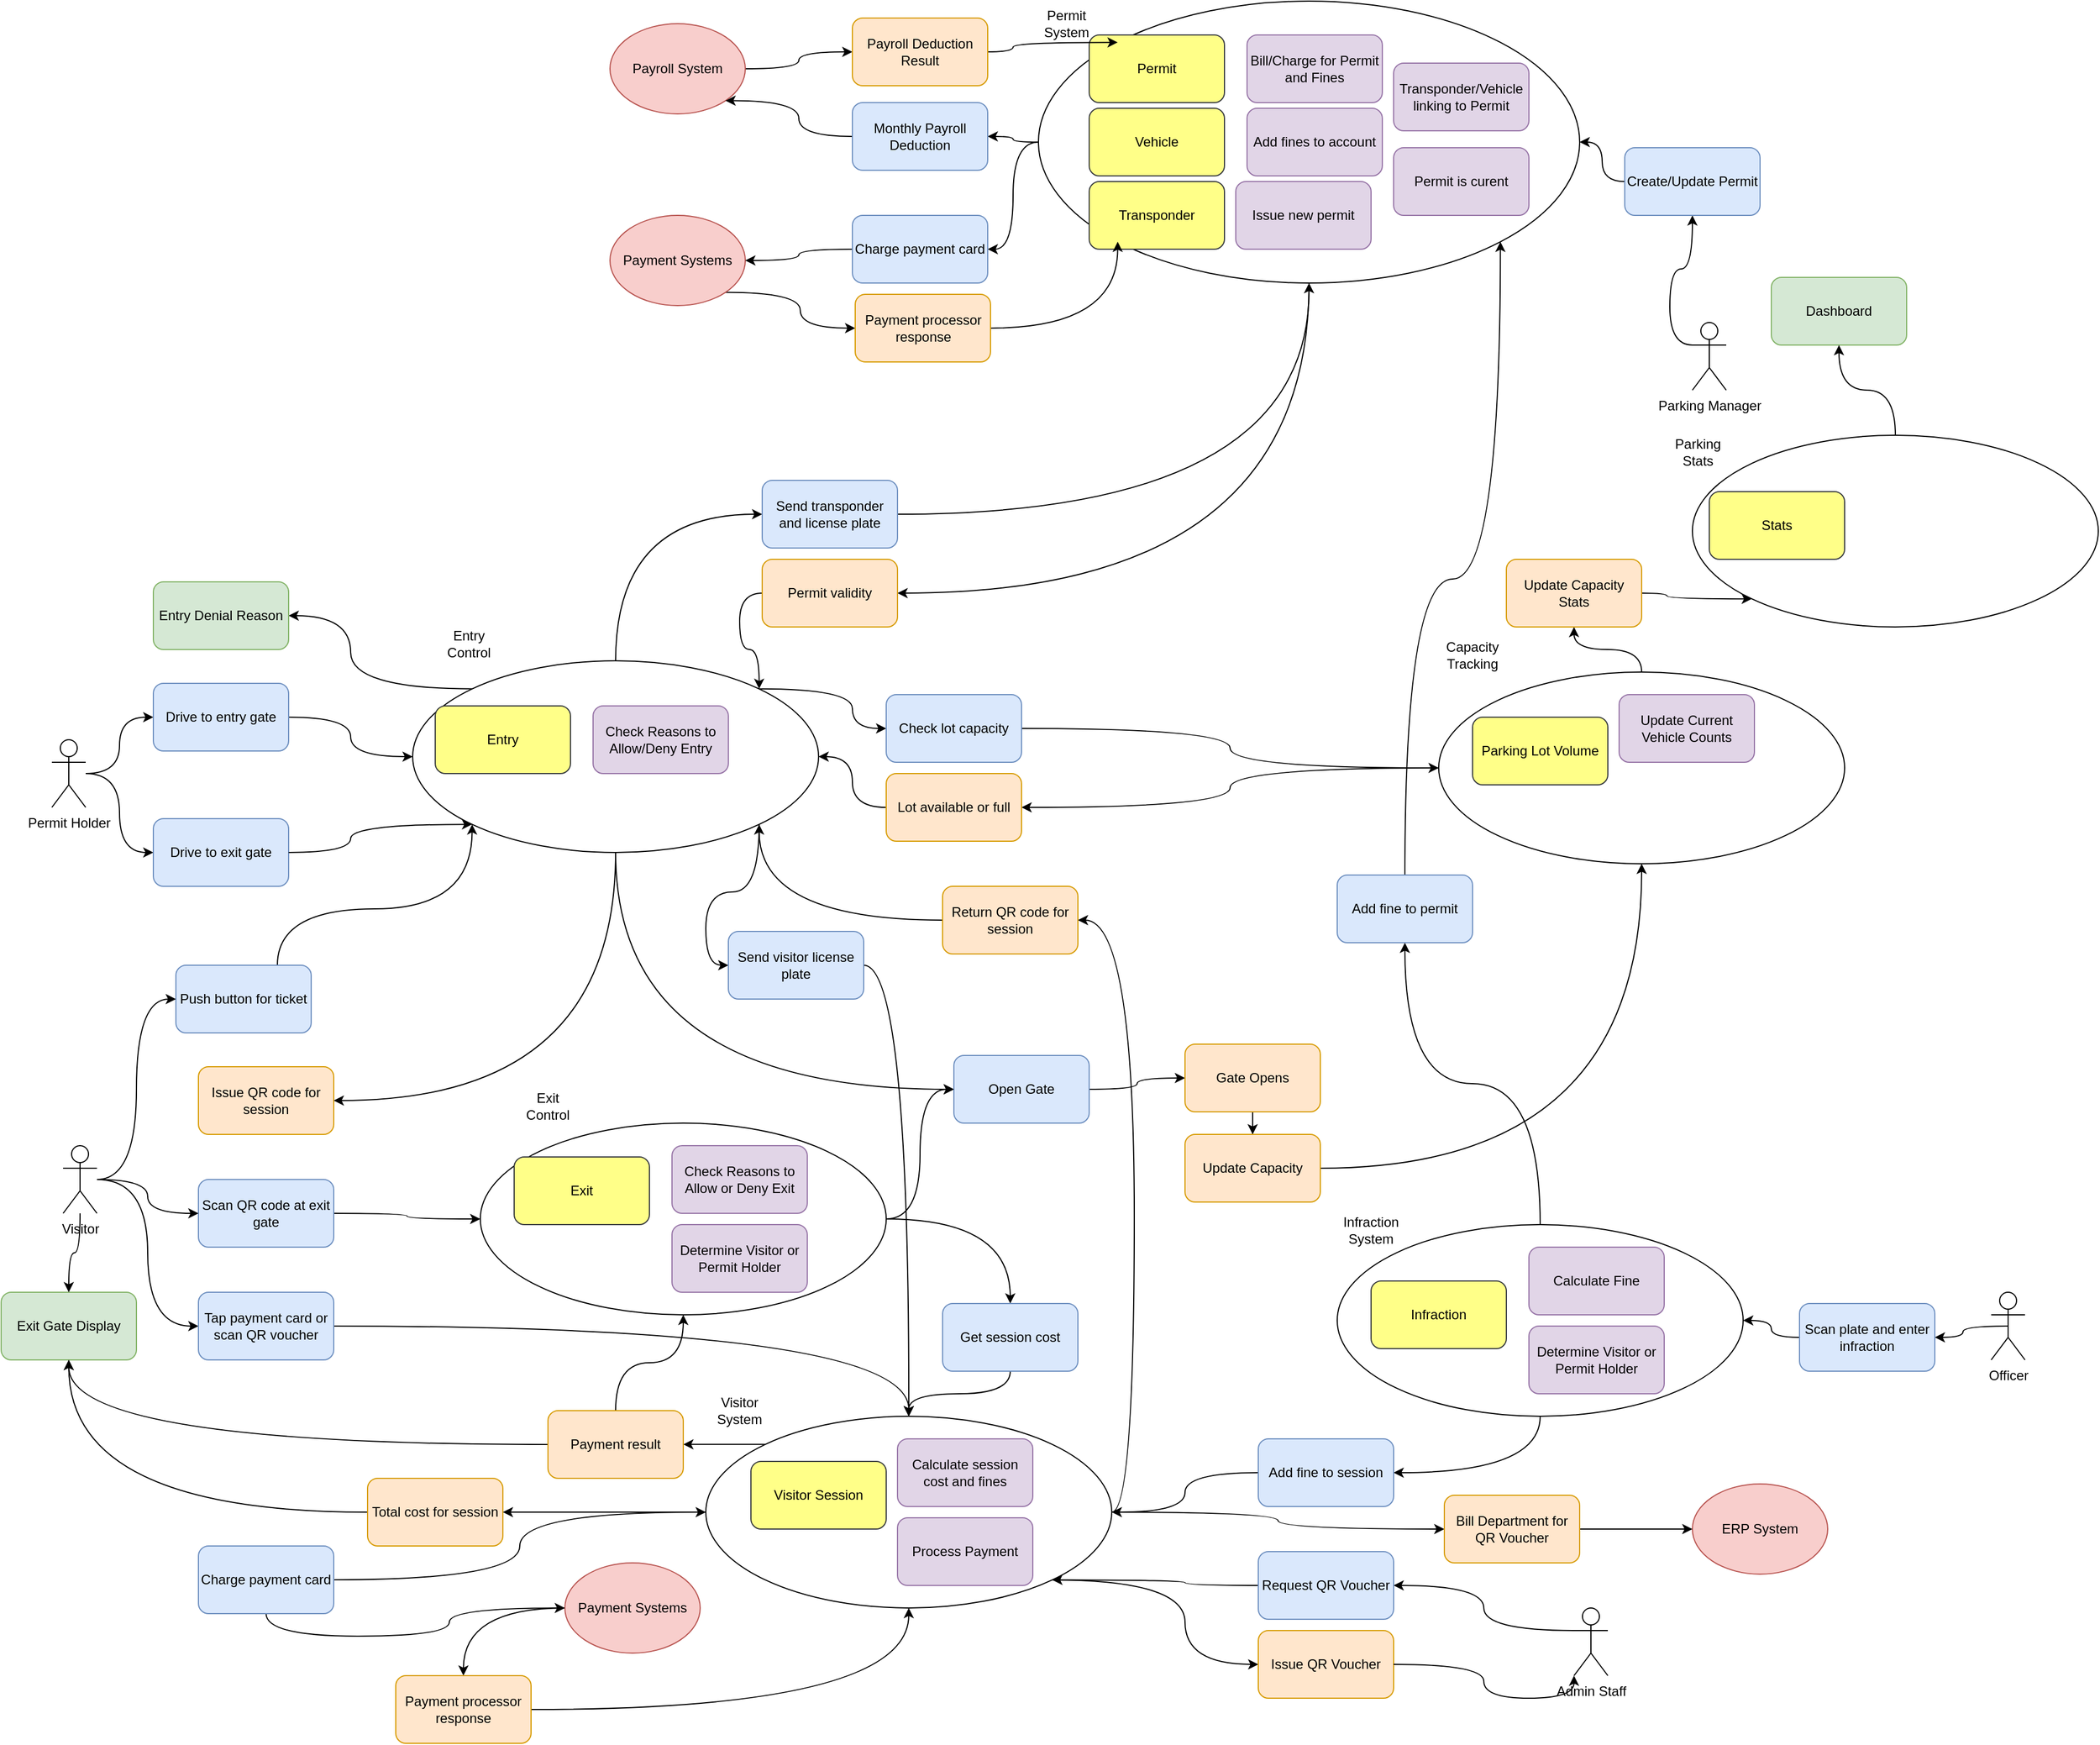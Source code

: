 <mxfile version="24.7.17">
  <diagram name="Page-1" id="BiQQQq4fD9bIqkAkqIk_">
    <mxGraphModel dx="2462" dy="2136" grid="1" gridSize="10" guides="1" tooltips="1" connect="1" arrows="1" fold="1" page="1" pageScale="1" pageWidth="1920" pageHeight="1200" math="0" shadow="0">
      <root>
        <mxCell id="0" />
        <mxCell id="1" parent="0" />
        <mxCell id="bSTVENKfb5ki0dsixFxO-32" style="edgeStyle=orthogonalEdgeStyle;rounded=0;orthogonalLoop=1;jettySize=auto;html=1;exitX=0;exitY=0.5;exitDx=0;exitDy=0;entryX=1;entryY=0.5;entryDx=0;entryDy=0;curved=1;" edge="1" parent="1" source="bSTVENKfb5ki0dsixFxO-10" target="bSTVENKfb5ki0dsixFxO-27">
          <mxGeometry relative="1" as="geometry" />
        </mxCell>
        <mxCell id="bSTVENKfb5ki0dsixFxO-33" style="edgeStyle=orthogonalEdgeStyle;rounded=0;orthogonalLoop=1;jettySize=auto;html=1;exitX=0;exitY=0.5;exitDx=0;exitDy=0;entryX=1;entryY=0.5;entryDx=0;entryDy=0;curved=1;" edge="1" parent="1" source="bSTVENKfb5ki0dsixFxO-10" target="bSTVENKfb5ki0dsixFxO-30">
          <mxGeometry relative="1" as="geometry" />
        </mxCell>
        <mxCell id="bSTVENKfb5ki0dsixFxO-47" style="edgeStyle=orthogonalEdgeStyle;rounded=0;orthogonalLoop=1;jettySize=auto;html=1;exitX=0.5;exitY=1;exitDx=0;exitDy=0;entryX=1;entryY=0.5;entryDx=0;entryDy=0;curved=1;" edge="1" parent="1" source="bSTVENKfb5ki0dsixFxO-10" target="dM4KhiI33vJd0EmOxdA6-10">
          <mxGeometry relative="1" as="geometry" />
        </mxCell>
        <mxCell id="bSTVENKfb5ki0dsixFxO-10" value="" style="ellipse;whiteSpace=wrap;html=1;fillColor=none;rounded=1;" vertex="1" parent="1">
          <mxGeometry x="960" y="-355" width="480" height="250" as="geometry" />
        </mxCell>
        <mxCell id="dM4KhiI33vJd0EmOxdA6-75" style="edgeStyle=orthogonalEdgeStyle;rounded=1;orthogonalLoop=1;jettySize=auto;html=1;exitX=0;exitY=0.5;exitDx=0;exitDy=0;entryX=1;entryY=0.5;entryDx=0;entryDy=0;curved=1;" parent="1" source="dM4KhiI33vJd0EmOxdA6-19" target="dM4KhiI33vJd0EmOxdA6-9" edge="1">
          <mxGeometry relative="1" as="geometry" />
        </mxCell>
        <mxCell id="bSTVENKfb5ki0dsixFxO-61" style="edgeStyle=orthogonalEdgeStyle;rounded=0;orthogonalLoop=1;jettySize=auto;html=1;exitX=0.5;exitY=0;exitDx=0;exitDy=0;entryX=0.5;entryY=1;entryDx=0;entryDy=0;curved=1;" edge="1" parent="1" source="dM4KhiI33vJd0EmOxdA6-19" target="dM4KhiI33vJd0EmOxdA6-27">
          <mxGeometry relative="1" as="geometry" />
        </mxCell>
        <mxCell id="dM4KhiI33vJd0EmOxdA6-19" value="" style="ellipse;whiteSpace=wrap;html=1;fillColor=none;rounded=1;" parent="1" vertex="1">
          <mxGeometry x="1315" y="240" width="360" height="170" as="geometry" />
        </mxCell>
        <mxCell id="dM4KhiI33vJd0EmOxdA6-66" style="edgeStyle=orthogonalEdgeStyle;rounded=1;orthogonalLoop=1;jettySize=auto;html=1;exitX=0.5;exitY=0;exitDx=0;exitDy=0;entryX=0;entryY=0.5;entryDx=0;entryDy=0;curved=1;" parent="1" source="dM4KhiI33vJd0EmOxdA6-16" target="dM4KhiI33vJd0EmOxdA6-7" edge="1">
          <mxGeometry relative="1" as="geometry" />
        </mxCell>
        <mxCell id="dM4KhiI33vJd0EmOxdA6-71" style="edgeStyle=orthogonalEdgeStyle;rounded=1;orthogonalLoop=1;jettySize=auto;html=1;exitX=1;exitY=0;exitDx=0;exitDy=0;entryX=0;entryY=0.5;entryDx=0;entryDy=0;curved=1;" parent="1" source="dM4KhiI33vJd0EmOxdA6-16" target="dM4KhiI33vJd0EmOxdA6-8" edge="1">
          <mxGeometry relative="1" as="geometry" />
        </mxCell>
        <mxCell id="dM4KhiI33vJd0EmOxdA6-80" style="edgeStyle=orthogonalEdgeStyle;rounded=1;orthogonalLoop=1;jettySize=auto;html=1;exitX=0.5;exitY=1;exitDx=0;exitDy=0;entryX=0;entryY=0.5;entryDx=0;entryDy=0;curved=1;" parent="1" source="dM4KhiI33vJd0EmOxdA6-16" target="dM4KhiI33vJd0EmOxdA6-2" edge="1">
          <mxGeometry relative="1" as="geometry" />
        </mxCell>
        <mxCell id="dM4KhiI33vJd0EmOxdA6-81" style="edgeStyle=orthogonalEdgeStyle;rounded=1;orthogonalLoop=1;jettySize=auto;html=1;exitX=1;exitY=1;exitDx=0;exitDy=0;entryX=0;entryY=0.5;entryDx=0;entryDy=0;curved=1;" parent="1" source="dM4KhiI33vJd0EmOxdA6-16" target="dM4KhiI33vJd0EmOxdA6-3" edge="1">
          <mxGeometry relative="1" as="geometry" />
        </mxCell>
        <mxCell id="bSTVENKfb5ki0dsixFxO-5" style="edgeStyle=orthogonalEdgeStyle;rounded=0;orthogonalLoop=1;jettySize=auto;html=1;exitX=0;exitY=0;exitDx=0;exitDy=0;entryX=1;entryY=0.5;entryDx=0;entryDy=0;curved=1;" edge="1" parent="1" source="dM4KhiI33vJd0EmOxdA6-16" target="bSTVENKfb5ki0dsixFxO-4">
          <mxGeometry relative="1" as="geometry" />
        </mxCell>
        <mxCell id="dM4KhiI33vJd0EmOxdA6-16" value="" style="ellipse;whiteSpace=wrap;html=1;fillColor=none;rounded=1;" parent="1" vertex="1">
          <mxGeometry x="405" y="230" width="360" height="170" as="geometry" />
        </mxCell>
        <mxCell id="dM4KhiI33vJd0EmOxdA6-84" style="edgeStyle=orthogonalEdgeStyle;rounded=1;orthogonalLoop=1;jettySize=auto;html=1;exitX=1;exitY=0.5;exitDx=0;exitDy=0;entryX=1;entryY=0.5;entryDx=0;entryDy=0;curved=1;" parent="1" source="dM4KhiI33vJd0EmOxdA6-17" target="dM4KhiI33vJd0EmOxdA6-5" edge="1">
          <mxGeometry relative="1" as="geometry" />
        </mxCell>
        <mxCell id="bSTVENKfb5ki0dsixFxO-19" style="edgeStyle=orthogonalEdgeStyle;rounded=0;orthogonalLoop=1;jettySize=auto;html=1;exitX=0;exitY=0;exitDx=0;exitDy=0;entryX=1;entryY=0.5;entryDx=0;entryDy=0;curved=1;" edge="1" parent="1" source="dM4KhiI33vJd0EmOxdA6-17" target="dM4KhiI33vJd0EmOxdA6-65">
          <mxGeometry relative="1" as="geometry" />
        </mxCell>
        <mxCell id="bSTVENKfb5ki0dsixFxO-53" style="edgeStyle=orthogonalEdgeStyle;rounded=0;orthogonalLoop=1;jettySize=auto;html=1;exitX=1;exitY=1;exitDx=0;exitDy=0;entryX=0;entryY=0.5;entryDx=0;entryDy=0;curved=1;" edge="1" parent="1" source="dM4KhiI33vJd0EmOxdA6-17" target="bSTVENKfb5ki0dsixFxO-50">
          <mxGeometry relative="1" as="geometry" />
        </mxCell>
        <mxCell id="bSTVENKfb5ki0dsixFxO-57" style="edgeStyle=orthogonalEdgeStyle;rounded=0;orthogonalLoop=1;jettySize=auto;html=1;exitX=1;exitY=0.5;exitDx=0;exitDy=0;entryX=0;entryY=0.5;entryDx=0;entryDy=0;curved=1;" edge="1" parent="1" source="dM4KhiI33vJd0EmOxdA6-17" target="bSTVENKfb5ki0dsixFxO-56">
          <mxGeometry relative="1" as="geometry" />
        </mxCell>
        <mxCell id="dM4KhiI33vJd0EmOxdA6-17" value="" style="ellipse;whiteSpace=wrap;html=1;fillColor=none;rounded=1;" parent="1" vertex="1">
          <mxGeometry x="665" y="900" width="360" height="170" as="geometry" />
        </mxCell>
        <mxCell id="dM4KhiI33vJd0EmOxdA6-76" style="edgeStyle=orthogonalEdgeStyle;rounded=1;orthogonalLoop=1;jettySize=auto;html=1;exitX=0.5;exitY=0;exitDx=0;exitDy=0;curved=1;" parent="1" source="dM4KhiI33vJd0EmOxdA6-18" target="dM4KhiI33vJd0EmOxdA6-45" edge="1">
          <mxGeometry relative="1" as="geometry" />
        </mxCell>
        <mxCell id="dM4KhiI33vJd0EmOxdA6-18" value="" style="ellipse;whiteSpace=wrap;html=1;fillColor=none;rounded=1;" parent="1" vertex="1">
          <mxGeometry x="1225" y="730" width="360" height="170" as="geometry" />
        </mxCell>
        <mxCell id="dM4KhiI33vJd0EmOxdA6-89" style="edgeStyle=orthogonalEdgeStyle;rounded=1;orthogonalLoop=1;jettySize=auto;html=1;curved=1;" parent="1" source="Vhc87LM3Tn9fcRq7plBE-1" target="Vhc87LM3Tn9fcRq7plBE-4" edge="1">
          <mxGeometry relative="1" as="geometry" />
        </mxCell>
        <mxCell id="dM4KhiI33vJd0EmOxdA6-90" style="edgeStyle=orthogonalEdgeStyle;rounded=1;orthogonalLoop=1;jettySize=auto;html=1;entryX=0;entryY=0.5;entryDx=0;entryDy=0;curved=1;" parent="1" source="Vhc87LM3Tn9fcRq7plBE-1" target="Vhc87LM3Tn9fcRq7plBE-3" edge="1">
          <mxGeometry relative="1" as="geometry" />
        </mxCell>
        <mxCell id="Vhc87LM3Tn9fcRq7plBE-1" value="Permit Holder" style="shape=umlActor;verticalLabelPosition=bottom;verticalAlign=top;html=1;rounded=1;" parent="1" vertex="1">
          <mxGeometry x="85" y="300" width="30" height="60" as="geometry" />
        </mxCell>
        <mxCell id="Vhc87LM3Tn9fcRq7plBE-2" value="Entry" style="rounded=1;whiteSpace=wrap;html=1;fillColor=#ffff88;strokeColor=#36393d;" parent="1" vertex="1">
          <mxGeometry x="425" y="270" width="120" height="60" as="geometry" />
        </mxCell>
        <mxCell id="Vhc87LM3Tn9fcRq7plBE-3" value="Drive to exit gate" style="rounded=1;whiteSpace=wrap;html=1;fillColor=#dae8fc;strokeColor=#6c8ebf;" parent="1" vertex="1">
          <mxGeometry x="175" y="370" width="120" height="60" as="geometry" />
        </mxCell>
        <mxCell id="dM4KhiI33vJd0EmOxdA6-32" style="edgeStyle=orthogonalEdgeStyle;rounded=1;orthogonalLoop=1;jettySize=auto;html=1;exitX=1;exitY=0.5;exitDx=0;exitDy=0;curved=1;" parent="1" source="Vhc87LM3Tn9fcRq7plBE-4" target="dM4KhiI33vJd0EmOxdA6-16" edge="1">
          <mxGeometry relative="1" as="geometry" />
        </mxCell>
        <mxCell id="Vhc87LM3Tn9fcRq7plBE-4" value="Drive to entry gate" style="rounded=1;whiteSpace=wrap;html=1;fillColor=#dae8fc;strokeColor=#6c8ebf;" parent="1" vertex="1">
          <mxGeometry x="175" y="250" width="120" height="60" as="geometry" />
        </mxCell>
        <mxCell id="Vhc87LM3Tn9fcRq7plBE-5" value="Issue QR code for session" style="rounded=1;whiteSpace=wrap;html=1;fillColor=#ffe6cc;strokeColor=#d79b00;" parent="1" vertex="1">
          <mxGeometry x="215" y="590" width="120" height="60" as="geometry" />
        </mxCell>
        <mxCell id="dM4KhiI33vJd0EmOxdA6-34" style="edgeStyle=orthogonalEdgeStyle;rounded=1;orthogonalLoop=1;jettySize=auto;html=1;exitX=0.75;exitY=0;exitDx=0;exitDy=0;curved=1;entryX=0;entryY=1;entryDx=0;entryDy=0;" parent="1" source="Vhc87LM3Tn9fcRq7plBE-6" target="dM4KhiI33vJd0EmOxdA6-16" edge="1">
          <mxGeometry relative="1" as="geometry">
            <mxPoint x="525" y="410" as="targetPoint" />
          </mxGeometry>
        </mxCell>
        <mxCell id="Vhc87LM3Tn9fcRq7plBE-6" value="Push button for ticket" style="rounded=1;whiteSpace=wrap;html=1;fillColor=#dae8fc;strokeColor=#6c8ebf;" parent="1" vertex="1">
          <mxGeometry x="195" y="500" width="120" height="60" as="geometry" />
        </mxCell>
        <mxCell id="dM4KhiI33vJd0EmOxdA6-37" style="edgeStyle=orthogonalEdgeStyle;rounded=1;orthogonalLoop=1;jettySize=auto;html=1;exitX=1;exitY=0.5;exitDx=0;exitDy=0;curved=1;" parent="1" source="Vhc87LM3Tn9fcRq7plBE-7" target="dM4KhiI33vJd0EmOxdA6-15" edge="1">
          <mxGeometry relative="1" as="geometry" />
        </mxCell>
        <mxCell id="Vhc87LM3Tn9fcRq7plBE-7" value="Scan QR code at exit gate" style="rounded=1;whiteSpace=wrap;html=1;fillColor=#dae8fc;strokeColor=#6c8ebf;" parent="1" vertex="1">
          <mxGeometry x="215" y="690" width="120" height="60" as="geometry" />
        </mxCell>
        <mxCell id="Vhc87LM3Tn9fcRq7plBE-8" value="Exit Gate Display" style="rounded=1;whiteSpace=wrap;html=1;fillColor=#d5e8d4;strokeColor=#82b366;" parent="1" vertex="1">
          <mxGeometry x="40" y="790" width="120" height="60" as="geometry" />
        </mxCell>
        <mxCell id="dM4KhiI33vJd0EmOxdA6-56" style="edgeStyle=orthogonalEdgeStyle;rounded=1;orthogonalLoop=1;jettySize=auto;html=1;exitX=0;exitY=0.5;exitDx=0;exitDy=0;entryX=0.5;entryY=1;entryDx=0;entryDy=0;curved=1;" parent="1" source="Vhc87LM3Tn9fcRq7plBE-9" target="Vhc87LM3Tn9fcRq7plBE-8" edge="1">
          <mxGeometry relative="1" as="geometry" />
        </mxCell>
        <mxCell id="Vhc87LM3Tn9fcRq7plBE-9" value="Total cost for session" style="rounded=1;whiteSpace=wrap;html=1;fillColor=#ffe6cc;strokeColor=#d79b00;" parent="1" vertex="1">
          <mxGeometry x="365" y="955" width="120" height="60" as="geometry" />
        </mxCell>
        <mxCell id="dM4KhiI33vJd0EmOxdA6-85" style="edgeStyle=orthogonalEdgeStyle;rounded=1;orthogonalLoop=1;jettySize=auto;html=1;entryX=0.5;entryY=0;entryDx=0;entryDy=0;curved=1;" parent="1" source="Vhc87LM3Tn9fcRq7plBE-11" target="Vhc87LM3Tn9fcRq7plBE-8" edge="1">
          <mxGeometry relative="1" as="geometry" />
        </mxCell>
        <mxCell id="dM4KhiI33vJd0EmOxdA6-86" style="edgeStyle=orthogonalEdgeStyle;rounded=1;orthogonalLoop=1;jettySize=auto;html=1;entryX=0;entryY=0.5;entryDx=0;entryDy=0;curved=1;" parent="1" source="Vhc87LM3Tn9fcRq7plBE-11" target="Vhc87LM3Tn9fcRq7plBE-6" edge="1">
          <mxGeometry relative="1" as="geometry" />
        </mxCell>
        <mxCell id="dM4KhiI33vJd0EmOxdA6-87" style="edgeStyle=orthogonalEdgeStyle;rounded=1;orthogonalLoop=1;jettySize=auto;html=1;entryX=0;entryY=0.5;entryDx=0;entryDy=0;curved=1;" parent="1" source="Vhc87LM3Tn9fcRq7plBE-11" target="Vhc87LM3Tn9fcRq7plBE-7" edge="1">
          <mxGeometry relative="1" as="geometry" />
        </mxCell>
        <mxCell id="dM4KhiI33vJd0EmOxdA6-88" style="edgeStyle=orthogonalEdgeStyle;rounded=1;orthogonalLoop=1;jettySize=auto;html=1;entryX=0;entryY=0.5;entryDx=0;entryDy=0;curved=1;" parent="1" source="Vhc87LM3Tn9fcRq7plBE-11" target="dM4KhiI33vJd0EmOxdA6-57" edge="1">
          <mxGeometry relative="1" as="geometry" />
        </mxCell>
        <mxCell id="Vhc87LM3Tn9fcRq7plBE-11" value="Visitor" style="shape=umlActor;verticalLabelPosition=bottom;verticalAlign=top;html=1;rounded=1;" parent="1" vertex="1">
          <mxGeometry x="95" y="660" width="30" height="60" as="geometry" />
        </mxCell>
        <mxCell id="dM4KhiI33vJd0EmOxdA6-78" style="edgeStyle=orthogonalEdgeStyle;rounded=1;orthogonalLoop=1;jettySize=auto;html=1;exitX=1;exitY=0.5;exitDx=0;exitDy=0;entryX=0;entryY=0.5;entryDx=0;entryDy=0;curved=1;" parent="1" source="dM4KhiI33vJd0EmOxdA6-2" target="dM4KhiI33vJd0EmOxdA6-4" edge="1">
          <mxGeometry relative="1" as="geometry" />
        </mxCell>
        <mxCell id="dM4KhiI33vJd0EmOxdA6-2" value="Open Gate" style="rounded=1;whiteSpace=wrap;html=1;fillColor=#dae8fc;strokeColor=#6c8ebf;" parent="1" vertex="1">
          <mxGeometry x="885" y="580" width="120" height="60" as="geometry" />
        </mxCell>
        <mxCell id="dM4KhiI33vJd0EmOxdA6-82" style="edgeStyle=orthogonalEdgeStyle;rounded=1;orthogonalLoop=1;jettySize=auto;html=1;exitX=1;exitY=0.5;exitDx=0;exitDy=0;curved=1;" parent="1" source="dM4KhiI33vJd0EmOxdA6-3" edge="1">
          <mxGeometry relative="1" as="geometry">
            <mxPoint x="845" y="900" as="targetPoint" />
          </mxGeometry>
        </mxCell>
        <mxCell id="dM4KhiI33vJd0EmOxdA6-3" value="Send visitor license plate" style="rounded=1;whiteSpace=wrap;html=1;fillColor=#dae8fc;strokeColor=#6c8ebf;" parent="1" vertex="1">
          <mxGeometry x="685" y="470" width="120" height="60" as="geometry" />
        </mxCell>
        <mxCell id="bSTVENKfb5ki0dsixFxO-67" style="edgeStyle=orthogonalEdgeStyle;rounded=0;orthogonalLoop=1;jettySize=auto;html=1;exitX=0.5;exitY=1;exitDx=0;exitDy=0;" edge="1" parent="1" source="dM4KhiI33vJd0EmOxdA6-4" target="bSTVENKfb5ki0dsixFxO-66">
          <mxGeometry relative="1" as="geometry" />
        </mxCell>
        <mxCell id="dM4KhiI33vJd0EmOxdA6-4" value="Gate Opens" style="rounded=1;whiteSpace=wrap;html=1;fillColor=#ffe6cc;strokeColor=#d79b00;" parent="1" vertex="1">
          <mxGeometry x="1090" y="570" width="120" height="60" as="geometry" />
        </mxCell>
        <mxCell id="dM4KhiI33vJd0EmOxdA6-83" style="edgeStyle=orthogonalEdgeStyle;rounded=1;orthogonalLoop=1;jettySize=auto;html=1;exitX=0;exitY=0.5;exitDx=0;exitDy=0;entryX=1;entryY=1;entryDx=0;entryDy=0;curved=1;" parent="1" source="dM4KhiI33vJd0EmOxdA6-5" target="dM4KhiI33vJd0EmOxdA6-16" edge="1">
          <mxGeometry relative="1" as="geometry" />
        </mxCell>
        <mxCell id="dM4KhiI33vJd0EmOxdA6-5" value="Return QR code for session" style="rounded=1;whiteSpace=wrap;html=1;fillColor=#ffe6cc;strokeColor=#d79b00;" parent="1" vertex="1">
          <mxGeometry x="875" y="430" width="120" height="60" as="geometry" />
        </mxCell>
        <mxCell id="bSTVENKfb5ki0dsixFxO-17" style="edgeStyle=orthogonalEdgeStyle;rounded=0;orthogonalLoop=1;jettySize=auto;html=1;exitX=0;exitY=0.5;exitDx=0;exitDy=0;entryX=0.5;entryY=0;entryDx=0;entryDy=0;curved=1;" edge="1" parent="1" source="dM4KhiI33vJd0EmOxdA6-6" target="dM4KhiI33vJd0EmOxdA6-60">
          <mxGeometry relative="1" as="geometry" />
        </mxCell>
        <mxCell id="dM4KhiI33vJd0EmOxdA6-6" value="Payment Systems" style="ellipse;whiteSpace=wrap;html=1;fillColor=#f8cecc;strokeColor=#b85450;rounded=1;" parent="1" vertex="1">
          <mxGeometry x="540" y="1030" width="120" height="80" as="geometry" />
        </mxCell>
        <mxCell id="dM4KhiI33vJd0EmOxdA6-68" style="edgeStyle=orthogonalEdgeStyle;rounded=1;orthogonalLoop=1;jettySize=auto;html=1;exitX=1;exitY=0.5;exitDx=0;exitDy=0;curved=1;entryX=0.5;entryY=1;entryDx=0;entryDy=0;" parent="1" source="dM4KhiI33vJd0EmOxdA6-7" target="bSTVENKfb5ki0dsixFxO-10" edge="1">
          <mxGeometry relative="1" as="geometry">
            <mxPoint x="910" y="120" as="targetPoint" />
          </mxGeometry>
        </mxCell>
        <mxCell id="dM4KhiI33vJd0EmOxdA6-7" value="Send transponder and license plate" style="rounded=1;whiteSpace=wrap;html=1;fillColor=#dae8fc;strokeColor=#6c8ebf;" parent="1" vertex="1">
          <mxGeometry x="715" y="70" width="120" height="60" as="geometry" />
        </mxCell>
        <mxCell id="dM4KhiI33vJd0EmOxdA6-79" style="edgeStyle=orthogonalEdgeStyle;rounded=1;orthogonalLoop=1;jettySize=auto;html=1;exitX=1;exitY=0.5;exitDx=0;exitDy=0;entryX=0;entryY=0.5;entryDx=0;entryDy=0;curved=1;" parent="1" source="dM4KhiI33vJd0EmOxdA6-15" target="dM4KhiI33vJd0EmOxdA6-2" edge="1">
          <mxGeometry relative="1" as="geometry" />
        </mxCell>
        <mxCell id="dM4KhiI33vJd0EmOxdA6-15" value="" style="ellipse;whiteSpace=wrap;html=1;fillColor=none;rounded=1;" parent="1" vertex="1">
          <mxGeometry x="465" y="640" width="360" height="170" as="geometry" />
        </mxCell>
        <mxCell id="dM4KhiI33vJd0EmOxdA6-74" style="edgeStyle=orthogonalEdgeStyle;rounded=1;orthogonalLoop=1;jettySize=auto;html=1;exitX=1;exitY=0.5;exitDx=0;exitDy=0;entryX=0;entryY=0.5;entryDx=0;entryDy=0;curved=1;" parent="1" source="dM4KhiI33vJd0EmOxdA6-8" target="dM4KhiI33vJd0EmOxdA6-19" edge="1">
          <mxGeometry relative="1" as="geometry" />
        </mxCell>
        <mxCell id="dM4KhiI33vJd0EmOxdA6-8" value="Check lot capacity" style="rounded=1;whiteSpace=wrap;html=1;fillColor=#dae8fc;strokeColor=#6c8ebf;" parent="1" vertex="1">
          <mxGeometry x="825" y="260" width="120" height="60" as="geometry" />
        </mxCell>
        <mxCell id="dM4KhiI33vJd0EmOxdA6-73" style="edgeStyle=orthogonalEdgeStyle;rounded=1;orthogonalLoop=1;jettySize=auto;html=1;exitX=0;exitY=0.5;exitDx=0;exitDy=0;entryX=1;entryY=0.5;entryDx=0;entryDy=0;curved=1;" parent="1" source="dM4KhiI33vJd0EmOxdA6-9" target="dM4KhiI33vJd0EmOxdA6-16" edge="1">
          <mxGeometry relative="1" as="geometry" />
        </mxCell>
        <mxCell id="dM4KhiI33vJd0EmOxdA6-9" value="Lot available or full" style="rounded=1;whiteSpace=wrap;html=1;fillColor=#ffe6cc;strokeColor=#d79b00;" parent="1" vertex="1">
          <mxGeometry x="825" y="330" width="120" height="60" as="geometry" />
        </mxCell>
        <mxCell id="dM4KhiI33vJd0EmOxdA6-67" style="edgeStyle=orthogonalEdgeStyle;rounded=1;orthogonalLoop=1;jettySize=auto;html=1;exitX=0;exitY=0.5;exitDx=0;exitDy=0;entryX=1;entryY=0;entryDx=0;entryDy=0;curved=1;" parent="1" source="dM4KhiI33vJd0EmOxdA6-10" target="dM4KhiI33vJd0EmOxdA6-16" edge="1">
          <mxGeometry relative="1" as="geometry" />
        </mxCell>
        <mxCell id="dM4KhiI33vJd0EmOxdA6-10" value="Permit validity" style="rounded=1;whiteSpace=wrap;html=1;fillColor=#ffe6cc;strokeColor=#d79b00;" parent="1" vertex="1">
          <mxGeometry x="715" y="140" width="120" height="60" as="geometry" />
        </mxCell>
        <mxCell id="dM4KhiI33vJd0EmOxdA6-11" value="Permit" style="rounded=1;whiteSpace=wrap;html=1;fillColor=#ffff88;strokeColor=#36393d;" parent="1" vertex="1">
          <mxGeometry x="1005" y="-325" width="120" height="60" as="geometry" />
        </mxCell>
        <mxCell id="dM4KhiI33vJd0EmOxdA6-12" value="Visitor Session" style="rounded=1;whiteSpace=wrap;html=1;fillColor=#ffff88;strokeColor=#36393d;" parent="1" vertex="1">
          <mxGeometry x="705" y="940" width="120" height="60" as="geometry" />
        </mxCell>
        <mxCell id="dM4KhiI33vJd0EmOxdA6-13" value="Parking Lot Volume" style="rounded=1;whiteSpace=wrap;html=1;fillColor=#ffff88;strokeColor=#36393d;" parent="1" vertex="1">
          <mxGeometry x="1345" y="280" width="120" height="60" as="geometry" />
        </mxCell>
        <mxCell id="dM4KhiI33vJd0EmOxdA6-14" value="Infraction" style="rounded=1;whiteSpace=wrap;html=1;fillColor=#ffff88;strokeColor=#36393d;" parent="1" vertex="1">
          <mxGeometry x="1255" y="780" width="120" height="60" as="geometry" />
        </mxCell>
        <mxCell id="dM4KhiI33vJd0EmOxdA6-51" style="edgeStyle=orthogonalEdgeStyle;rounded=1;orthogonalLoop=1;jettySize=auto;html=1;exitX=1;exitY=0.5;exitDx=0;exitDy=0;entryX=0.5;entryY=0;entryDx=0;entryDy=0;curved=1;" parent="1" source="dM4KhiI33vJd0EmOxdA6-15" target="dM4KhiI33vJd0EmOxdA6-40" edge="1">
          <mxGeometry relative="1" as="geometry" />
        </mxCell>
        <mxCell id="dM4KhiI33vJd0EmOxdA6-36" style="edgeStyle=orthogonalEdgeStyle;rounded=1;orthogonalLoop=1;jettySize=auto;html=1;exitX=0.5;exitY=1;exitDx=0;exitDy=0;entryX=1;entryY=0.5;entryDx=0;entryDy=0;curved=1;" parent="1" source="dM4KhiI33vJd0EmOxdA6-16" target="Vhc87LM3Tn9fcRq7plBE-5" edge="1">
          <mxGeometry relative="1" as="geometry" />
        </mxCell>
        <mxCell id="dM4KhiI33vJd0EmOxdA6-55" style="edgeStyle=orthogonalEdgeStyle;rounded=1;orthogonalLoop=1;jettySize=auto;html=1;exitX=0;exitY=0.5;exitDx=0;exitDy=0;entryX=1;entryY=0.5;entryDx=0;entryDy=0;curved=1;" parent="1" source="dM4KhiI33vJd0EmOxdA6-17" target="Vhc87LM3Tn9fcRq7plBE-9" edge="1">
          <mxGeometry relative="1" as="geometry" />
        </mxCell>
        <mxCell id="dM4KhiI33vJd0EmOxdA6-49" style="edgeStyle=orthogonalEdgeStyle;rounded=1;orthogonalLoop=1;jettySize=auto;html=1;exitX=0.5;exitY=1;exitDx=0;exitDy=0;entryX=1;entryY=0.5;entryDx=0;entryDy=0;curved=1;" parent="1" source="dM4KhiI33vJd0EmOxdA6-18" target="dM4KhiI33vJd0EmOxdA6-44" edge="1">
          <mxGeometry relative="1" as="geometry" />
        </mxCell>
        <mxCell id="dM4KhiI33vJd0EmOxdA6-20" value="Calculate Fine" style="rounded=1;whiteSpace=wrap;html=1;fillColor=#e1d5e7;strokeColor=#9673a6;" parent="1" vertex="1">
          <mxGeometry x="1395" y="750" width="120" height="60" as="geometry" />
        </mxCell>
        <mxCell id="dM4KhiI33vJd0EmOxdA6-21" value="Determine Visitor or Permit Holder" style="rounded=1;whiteSpace=wrap;html=1;fillColor=#e1d5e7;strokeColor=#9673a6;" parent="1" vertex="1">
          <mxGeometry x="1395" y="820" width="120" height="60" as="geometry" />
        </mxCell>
        <mxCell id="dM4KhiI33vJd0EmOxdA6-22" value="Update Current Vehicle Counts" style="rounded=1;whiteSpace=wrap;html=1;fillColor=#e1d5e7;strokeColor=#9673a6;" parent="1" vertex="1">
          <mxGeometry x="1475" y="260" width="120" height="60" as="geometry" />
        </mxCell>
        <mxCell id="dM4KhiI33vJd0EmOxdA6-48" style="edgeStyle=orthogonalEdgeStyle;rounded=1;orthogonalLoop=1;jettySize=auto;html=1;exitX=0.5;exitY=0.5;exitDx=0;exitDy=0;exitPerimeter=0;entryX=1;entryY=0.5;entryDx=0;entryDy=0;curved=1;" parent="1" source="dM4KhiI33vJd0EmOxdA6-24" target="dM4KhiI33vJd0EmOxdA6-43" edge="1">
          <mxGeometry relative="1" as="geometry" />
        </mxCell>
        <mxCell id="dM4KhiI33vJd0EmOxdA6-24" value="Officer" style="shape=umlActor;verticalLabelPosition=bottom;verticalAlign=top;html=1;outlineConnect=0;rounded=1;" parent="1" vertex="1">
          <mxGeometry x="1805" y="790" width="30" height="60" as="geometry" />
        </mxCell>
        <mxCell id="dM4KhiI33vJd0EmOxdA6-25" value="Dashboard" style="rounded=1;whiteSpace=wrap;html=1;fillColor=#d5e8d4;strokeColor=#82b366;" parent="1" vertex="1">
          <mxGeometry x="1610" y="-110" width="120" height="60" as="geometry" />
        </mxCell>
        <mxCell id="bSTVENKfb5ki0dsixFxO-62" style="edgeStyle=orthogonalEdgeStyle;rounded=0;orthogonalLoop=1;jettySize=auto;html=1;exitX=1;exitY=0.5;exitDx=0;exitDy=0;entryX=0;entryY=1;entryDx=0;entryDy=0;curved=1;" edge="1" parent="1" source="dM4KhiI33vJd0EmOxdA6-27" target="bSTVENKfb5ki0dsixFxO-59">
          <mxGeometry relative="1" as="geometry" />
        </mxCell>
        <mxCell id="dM4KhiI33vJd0EmOxdA6-27" value="Update Capacity Stats" style="rounded=1;whiteSpace=wrap;html=1;fillColor=#ffe6cc;strokeColor=#d79b00;" parent="1" vertex="1">
          <mxGeometry x="1375" y="140" width="120" height="60" as="geometry" />
        </mxCell>
        <mxCell id="bSTVENKfb5ki0dsixFxO-46" style="edgeStyle=orthogonalEdgeStyle;rounded=0;orthogonalLoop=1;jettySize=auto;html=1;exitX=0;exitY=0.333;exitDx=0;exitDy=0;exitPerimeter=0;entryX=0.5;entryY=1;entryDx=0;entryDy=0;curved=1;" edge="1" parent="1" source="dM4KhiI33vJd0EmOxdA6-28" target="bSTVENKfb5ki0dsixFxO-44">
          <mxGeometry relative="1" as="geometry" />
        </mxCell>
        <mxCell id="dM4KhiI33vJd0EmOxdA6-28" value="Parking Manager" style="shape=umlActor;verticalLabelPosition=bottom;verticalAlign=top;html=1;outlineConnect=0;rounded=1;" parent="1" vertex="1">
          <mxGeometry x="1540" y="-70" width="30" height="60" as="geometry" />
        </mxCell>
        <mxCell id="dM4KhiI33vJd0EmOxdA6-33" style="edgeStyle=orthogonalEdgeStyle;rounded=1;orthogonalLoop=1;jettySize=auto;html=1;exitX=1;exitY=0.5;exitDx=0;exitDy=0;curved=1;entryX=0;entryY=1;entryDx=0;entryDy=0;" parent="1" source="Vhc87LM3Tn9fcRq7plBE-3" target="dM4KhiI33vJd0EmOxdA6-16" edge="1">
          <mxGeometry relative="1" as="geometry">
            <mxPoint x="455" y="380" as="targetPoint" />
          </mxGeometry>
        </mxCell>
        <mxCell id="dM4KhiI33vJd0EmOxdA6-53" style="edgeStyle=orthogonalEdgeStyle;rounded=1;orthogonalLoop=1;jettySize=auto;html=1;exitX=0.5;exitY=1;exitDx=0;exitDy=0;entryX=0.5;entryY=0;entryDx=0;entryDy=0;curved=1;" parent="1" source="dM4KhiI33vJd0EmOxdA6-40" target="dM4KhiI33vJd0EmOxdA6-17" edge="1">
          <mxGeometry relative="1" as="geometry" />
        </mxCell>
        <mxCell id="dM4KhiI33vJd0EmOxdA6-40" value="Get session cost" style="rounded=1;whiteSpace=wrap;html=1;fillColor=#dae8fc;strokeColor=#6c8ebf;" parent="1" vertex="1">
          <mxGeometry x="875" y="800" width="120" height="60" as="geometry" />
        </mxCell>
        <mxCell id="dM4KhiI33vJd0EmOxdA6-46" style="edgeStyle=orthogonalEdgeStyle;rounded=1;orthogonalLoop=1;jettySize=auto;html=1;exitX=0;exitY=0.5;exitDx=0;exitDy=0;curved=1;" parent="1" source="dM4KhiI33vJd0EmOxdA6-43" target="dM4KhiI33vJd0EmOxdA6-18" edge="1">
          <mxGeometry relative="1" as="geometry" />
        </mxCell>
        <mxCell id="dM4KhiI33vJd0EmOxdA6-43" value="Scan plate and enter infraction" style="rounded=1;whiteSpace=wrap;html=1;fillColor=#dae8fc;strokeColor=#6c8ebf;" parent="1" vertex="1">
          <mxGeometry x="1635" y="800" width="120" height="60" as="geometry" />
        </mxCell>
        <mxCell id="dM4KhiI33vJd0EmOxdA6-50" style="edgeStyle=orthogonalEdgeStyle;rounded=1;orthogonalLoop=1;jettySize=auto;html=1;exitX=0;exitY=0.5;exitDx=0;exitDy=0;entryX=1;entryY=0.5;entryDx=0;entryDy=0;curved=1;" parent="1" source="dM4KhiI33vJd0EmOxdA6-44" target="dM4KhiI33vJd0EmOxdA6-17" edge="1">
          <mxGeometry relative="1" as="geometry" />
        </mxCell>
        <mxCell id="dM4KhiI33vJd0EmOxdA6-44" value="Add fine to session" style="rounded=1;whiteSpace=wrap;html=1;fillColor=#dae8fc;strokeColor=#6c8ebf;" parent="1" vertex="1">
          <mxGeometry x="1155" y="920" width="120" height="60" as="geometry" />
        </mxCell>
        <mxCell id="dM4KhiI33vJd0EmOxdA6-77" style="edgeStyle=orthogonalEdgeStyle;rounded=1;orthogonalLoop=1;jettySize=auto;html=1;exitX=0.5;exitY=0;exitDx=0;exitDy=0;curved=1;entryX=1;entryY=1;entryDx=0;entryDy=0;" parent="1" source="dM4KhiI33vJd0EmOxdA6-45" target="bSTVENKfb5ki0dsixFxO-10" edge="1">
          <mxGeometry relative="1" as="geometry">
            <mxPoint x="1420" y="-140" as="targetPoint" />
          </mxGeometry>
        </mxCell>
        <mxCell id="dM4KhiI33vJd0EmOxdA6-45" value="Add fine to permit" style="rounded=1;whiteSpace=wrap;html=1;fillColor=#dae8fc;strokeColor=#6c8ebf;" parent="1" vertex="1">
          <mxGeometry x="1225" y="420" width="120" height="60" as="geometry" />
        </mxCell>
        <mxCell id="dM4KhiI33vJd0EmOxdA6-54" value="Calculate session cost and fines" style="rounded=1;whiteSpace=wrap;html=1;fillColor=#e1d5e7;strokeColor=#9673a6;" parent="1" vertex="1">
          <mxGeometry x="835" y="920" width="120" height="60" as="geometry" />
        </mxCell>
        <mxCell id="Vhc87LM3Tn9fcRq7plBE-10" value="Exit" style="rounded=1;whiteSpace=wrap;html=1;fillColor=#ffff88;strokeColor=#36393d;" parent="1" vertex="1">
          <mxGeometry x="495" y="670" width="120" height="60" as="geometry" />
        </mxCell>
        <mxCell id="dM4KhiI33vJd0EmOxdA6-58" style="edgeStyle=orthogonalEdgeStyle;rounded=1;orthogonalLoop=1;jettySize=auto;html=1;exitX=1;exitY=0.5;exitDx=0;exitDy=0;curved=1;" parent="1" source="dM4KhiI33vJd0EmOxdA6-57" target="dM4KhiI33vJd0EmOxdA6-17" edge="1">
          <mxGeometry relative="1" as="geometry" />
        </mxCell>
        <mxCell id="dM4KhiI33vJd0EmOxdA6-57" value="Tap payment card or scan QR voucher" style="rounded=1;whiteSpace=wrap;html=1;fillColor=#dae8fc;strokeColor=#6c8ebf;" parent="1" vertex="1">
          <mxGeometry x="215" y="790" width="120" height="60" as="geometry" />
        </mxCell>
        <mxCell id="dM4KhiI33vJd0EmOxdA6-61" style="edgeStyle=orthogonalEdgeStyle;rounded=1;orthogonalLoop=1;jettySize=auto;html=1;exitX=1;exitY=0.5;exitDx=0;exitDy=0;entryX=0;entryY=0.5;entryDx=0;entryDy=0;curved=1;" parent="1" source="dM4KhiI33vJd0EmOxdA6-59" target="dM4KhiI33vJd0EmOxdA6-17" edge="1">
          <mxGeometry relative="1" as="geometry" />
        </mxCell>
        <mxCell id="bSTVENKfb5ki0dsixFxO-15" style="edgeStyle=orthogonalEdgeStyle;rounded=0;orthogonalLoop=1;jettySize=auto;html=1;exitX=0.5;exitY=1;exitDx=0;exitDy=0;entryX=0;entryY=0.5;entryDx=0;entryDy=0;curved=1;" edge="1" parent="1" source="dM4KhiI33vJd0EmOxdA6-59" target="dM4KhiI33vJd0EmOxdA6-6">
          <mxGeometry relative="1" as="geometry" />
        </mxCell>
        <mxCell id="dM4KhiI33vJd0EmOxdA6-59" value="Charge payment card" style="rounded=1;whiteSpace=wrap;html=1;fillColor=#dae8fc;strokeColor=#6c8ebf;" parent="1" vertex="1">
          <mxGeometry x="215" y="1015" width="120" height="60" as="geometry" />
        </mxCell>
        <mxCell id="dM4KhiI33vJd0EmOxdA6-64" style="edgeStyle=orthogonalEdgeStyle;rounded=1;orthogonalLoop=1;jettySize=auto;html=1;exitX=1;exitY=0.5;exitDx=0;exitDy=0;entryX=0.5;entryY=1;entryDx=0;entryDy=0;curved=1;" parent="1" source="dM4KhiI33vJd0EmOxdA6-60" target="dM4KhiI33vJd0EmOxdA6-17" edge="1">
          <mxGeometry relative="1" as="geometry" />
        </mxCell>
        <mxCell id="dM4KhiI33vJd0EmOxdA6-60" value="Payment processor response" style="rounded=1;whiteSpace=wrap;html=1;fillColor=#ffe6cc;strokeColor=#d79b00;" parent="1" vertex="1">
          <mxGeometry x="390" y="1130" width="120" height="60" as="geometry" />
        </mxCell>
        <mxCell id="bSTVENKfb5ki0dsixFxO-20" style="edgeStyle=orthogonalEdgeStyle;rounded=0;orthogonalLoop=1;jettySize=auto;html=1;entryX=0.5;entryY=1;entryDx=0;entryDy=0;curved=1;" edge="1" parent="1" source="dM4KhiI33vJd0EmOxdA6-65" target="dM4KhiI33vJd0EmOxdA6-15">
          <mxGeometry relative="1" as="geometry" />
        </mxCell>
        <mxCell id="bSTVENKfb5ki0dsixFxO-22" style="edgeStyle=orthogonalEdgeStyle;rounded=0;orthogonalLoop=1;jettySize=auto;html=1;exitX=0;exitY=0.5;exitDx=0;exitDy=0;entryX=0.5;entryY=1;entryDx=0;entryDy=0;curved=1;" edge="1" parent="1" source="dM4KhiI33vJd0EmOxdA6-65" target="Vhc87LM3Tn9fcRq7plBE-8">
          <mxGeometry relative="1" as="geometry" />
        </mxCell>
        <mxCell id="dM4KhiI33vJd0EmOxdA6-65" value="Payment result" style="rounded=1;whiteSpace=wrap;html=1;fillColor=#ffe6cc;strokeColor=#d79b00;" parent="1" vertex="1">
          <mxGeometry x="525" y="895" width="120" height="60" as="geometry" />
        </mxCell>
        <mxCell id="dM4KhiI33vJd0EmOxdA6-91" value="Entry Control" style="text;html=1;align=center;verticalAlign=middle;whiteSpace=wrap;rounded=0;" parent="1" vertex="1">
          <mxGeometry x="425" y="200" width="60" height="30" as="geometry" />
        </mxCell>
        <mxCell id="dM4KhiI33vJd0EmOxdA6-92" value="Exit Control" style="text;html=1;align=center;verticalAlign=middle;whiteSpace=wrap;rounded=0;" parent="1" vertex="1">
          <mxGeometry x="495" y="610" width="60" height="30" as="geometry" />
        </mxCell>
        <mxCell id="dM4KhiI33vJd0EmOxdA6-95" value="Capacity Tracking" style="text;html=1;align=center;verticalAlign=middle;whiteSpace=wrap;rounded=0;" parent="1" vertex="1">
          <mxGeometry x="1315" y="210" width="60" height="30" as="geometry" />
        </mxCell>
        <mxCell id="dM4KhiI33vJd0EmOxdA6-97" value="Infraction System" style="text;html=1;align=center;verticalAlign=middle;whiteSpace=wrap;rounded=0;" parent="1" vertex="1">
          <mxGeometry x="1225" y="720" width="60" height="30" as="geometry" />
        </mxCell>
        <mxCell id="dM4KhiI33vJd0EmOxdA6-98" value="Visitor System" style="text;html=1;align=center;verticalAlign=middle;whiteSpace=wrap;rounded=0;" parent="1" vertex="1">
          <mxGeometry x="665" y="880" width="60" height="30" as="geometry" />
        </mxCell>
        <mxCell id="bSTVENKfb5ki0dsixFxO-1" value="Transponder/Vehicle linking to Permit" style="rounded=1;whiteSpace=wrap;html=1;fillColor=#e1d5e7;strokeColor=#9673a6;" vertex="1" parent="1">
          <mxGeometry x="1275" y="-300" width="120" height="60" as="geometry" />
        </mxCell>
        <mxCell id="bSTVENKfb5ki0dsixFxO-3" value="Check Reasons to Allow/Deny Entry" style="rounded=1;whiteSpace=wrap;html=1;fillColor=#e1d5e7;strokeColor=#9673a6;" vertex="1" parent="1">
          <mxGeometry x="565" y="270" width="120" height="60" as="geometry" />
        </mxCell>
        <mxCell id="bSTVENKfb5ki0dsixFxO-4" value="Entry Denial Reason" style="rounded=1;whiteSpace=wrap;html=1;fillColor=#d5e8d4;strokeColor=#82b366;" vertex="1" parent="1">
          <mxGeometry x="175" y="160" width="120" height="60" as="geometry" />
        </mxCell>
        <mxCell id="bSTVENKfb5ki0dsixFxO-6" value="&lt;div&gt;Vehicle&lt;/div&gt;" style="rounded=1;whiteSpace=wrap;html=1;fillColor=#ffff88;strokeColor=#36393d;" vertex="1" parent="1">
          <mxGeometry x="1005" y="-260" width="120" height="60" as="geometry" />
        </mxCell>
        <mxCell id="bSTVENKfb5ki0dsixFxO-7" value="Transponder" style="rounded=1;whiteSpace=wrap;html=1;fillColor=#ffff88;strokeColor=#36393d;" vertex="1" parent="1">
          <mxGeometry x="1005" y="-195" width="120" height="60" as="geometry" />
        </mxCell>
        <mxCell id="bSTVENKfb5ki0dsixFxO-8" value="Permit is curent" style="rounded=1;whiteSpace=wrap;html=1;fillColor=#e1d5e7;strokeColor=#9673a6;" vertex="1" parent="1">
          <mxGeometry x="1275" y="-225" width="120" height="60" as="geometry" />
        </mxCell>
        <mxCell id="bSTVENKfb5ki0dsixFxO-37" style="edgeStyle=orthogonalEdgeStyle;rounded=0;orthogonalLoop=1;jettySize=auto;html=1;exitX=1;exitY=1;exitDx=0;exitDy=0;entryX=0;entryY=0.5;entryDx=0;entryDy=0;curved=1;" edge="1" parent="1" source="bSTVENKfb5ki0dsixFxO-9" target="bSTVENKfb5ki0dsixFxO-31">
          <mxGeometry relative="1" as="geometry" />
        </mxCell>
        <mxCell id="bSTVENKfb5ki0dsixFxO-9" value="Payment Systems" style="ellipse;whiteSpace=wrap;html=1;fillColor=#f8cecc;strokeColor=#b85450;rounded=1;" vertex="1" parent="1">
          <mxGeometry x="580" y="-165" width="120" height="80" as="geometry" />
        </mxCell>
        <mxCell id="bSTVENKfb5ki0dsixFxO-11" value="Permit System" style="text;html=1;align=center;verticalAlign=middle;whiteSpace=wrap;rounded=0;" vertex="1" parent="1">
          <mxGeometry x="955" y="-350" width="60" height="30" as="geometry" />
        </mxCell>
        <mxCell id="bSTVENKfb5ki0dsixFxO-13" value="Bill/Charge for Permit and Fines" style="rounded=1;whiteSpace=wrap;html=1;fillColor=#e1d5e7;strokeColor=#9673a6;" vertex="1" parent="1">
          <mxGeometry x="1145" y="-325" width="120" height="60" as="geometry" />
        </mxCell>
        <mxCell id="bSTVENKfb5ki0dsixFxO-52" style="edgeStyle=orthogonalEdgeStyle;rounded=0;orthogonalLoop=1;jettySize=auto;html=1;exitX=0;exitY=0.333;exitDx=0;exitDy=0;exitPerimeter=0;entryX=1;entryY=0.5;entryDx=0;entryDy=0;curved=1;" edge="1" parent="1" source="bSTVENKfb5ki0dsixFxO-14" target="bSTVENKfb5ki0dsixFxO-49">
          <mxGeometry relative="1" as="geometry" />
        </mxCell>
        <mxCell id="bSTVENKfb5ki0dsixFxO-14" value="Admin Staff" style="shape=umlActor;verticalLabelPosition=bottom;verticalAlign=top;html=1;outlineConnect=0;rounded=1;" vertex="1" parent="1">
          <mxGeometry x="1435" y="1070" width="30" height="60" as="geometry" />
        </mxCell>
        <mxCell id="bSTVENKfb5ki0dsixFxO-23" value="Check Reasons to Allow or Deny Exit" style="rounded=1;whiteSpace=wrap;html=1;fillColor=#e1d5e7;strokeColor=#9673a6;" vertex="1" parent="1">
          <mxGeometry x="635" y="660" width="120" height="60" as="geometry" />
        </mxCell>
        <mxCell id="bSTVENKfb5ki0dsixFxO-24" value="Process Payment" style="rounded=1;whiteSpace=wrap;html=1;fillColor=#e1d5e7;strokeColor=#9673a6;" vertex="1" parent="1">
          <mxGeometry x="835" y="990" width="120" height="60" as="geometry" />
        </mxCell>
        <mxCell id="bSTVENKfb5ki0dsixFxO-40" style="edgeStyle=orthogonalEdgeStyle;rounded=0;orthogonalLoop=1;jettySize=auto;html=1;exitX=1;exitY=0.5;exitDx=0;exitDy=0;entryX=0;entryY=0.5;entryDx=0;entryDy=0;curved=1;" edge="1" parent="1" source="bSTVENKfb5ki0dsixFxO-26" target="bSTVENKfb5ki0dsixFxO-28">
          <mxGeometry relative="1" as="geometry" />
        </mxCell>
        <mxCell id="bSTVENKfb5ki0dsixFxO-26" value="Payroll System" style="ellipse;whiteSpace=wrap;html=1;fillColor=#f8cecc;strokeColor=#b85450;rounded=1;" vertex="1" parent="1">
          <mxGeometry x="580" y="-335" width="120" height="80" as="geometry" />
        </mxCell>
        <mxCell id="bSTVENKfb5ki0dsixFxO-39" style="edgeStyle=orthogonalEdgeStyle;rounded=0;orthogonalLoop=1;jettySize=auto;html=1;exitX=0;exitY=0.5;exitDx=0;exitDy=0;entryX=1;entryY=1;entryDx=0;entryDy=0;curved=1;" edge="1" parent="1" source="bSTVENKfb5ki0dsixFxO-27" target="bSTVENKfb5ki0dsixFxO-26">
          <mxGeometry relative="1" as="geometry" />
        </mxCell>
        <mxCell id="bSTVENKfb5ki0dsixFxO-27" value="Monthly Payroll Deduction" style="rounded=1;whiteSpace=wrap;html=1;fillColor=#dae8fc;strokeColor=#6c8ebf;" vertex="1" parent="1">
          <mxGeometry x="795" y="-265" width="120" height="60" as="geometry" />
        </mxCell>
        <mxCell id="bSTVENKfb5ki0dsixFxO-35" style="edgeStyle=orthogonalEdgeStyle;rounded=0;orthogonalLoop=1;jettySize=auto;html=1;exitX=1;exitY=0.5;exitDx=0;exitDy=0;entryX=0;entryY=0;entryDx=0;entryDy=0;curved=1;" edge="1" parent="1" source="bSTVENKfb5ki0dsixFxO-28" target="bSTVENKfb5ki0dsixFxO-10">
          <mxGeometry relative="1" as="geometry" />
        </mxCell>
        <mxCell id="bSTVENKfb5ki0dsixFxO-28" value="Payroll Deduction Result" style="rounded=1;whiteSpace=wrap;html=1;fillColor=#ffe6cc;strokeColor=#d79b00;" vertex="1" parent="1">
          <mxGeometry x="795" y="-340" width="120" height="60" as="geometry" />
        </mxCell>
        <mxCell id="bSTVENKfb5ki0dsixFxO-38" style="edgeStyle=orthogonalEdgeStyle;rounded=0;orthogonalLoop=1;jettySize=auto;html=1;exitX=0;exitY=0.5;exitDx=0;exitDy=0;entryX=1;entryY=0.5;entryDx=0;entryDy=0;curved=1;" edge="1" parent="1" source="bSTVENKfb5ki0dsixFxO-30" target="bSTVENKfb5ki0dsixFxO-9">
          <mxGeometry relative="1" as="geometry" />
        </mxCell>
        <mxCell id="bSTVENKfb5ki0dsixFxO-30" value="Charge payment card" style="rounded=1;whiteSpace=wrap;html=1;fillColor=#dae8fc;strokeColor=#6c8ebf;" vertex="1" parent="1">
          <mxGeometry x="795" y="-165" width="120" height="60" as="geometry" />
        </mxCell>
        <mxCell id="bSTVENKfb5ki0dsixFxO-36" style="edgeStyle=orthogonalEdgeStyle;rounded=0;orthogonalLoop=1;jettySize=auto;html=1;exitX=1;exitY=0.5;exitDx=0;exitDy=0;entryX=0;entryY=1;entryDx=0;entryDy=0;curved=1;" edge="1" parent="1" source="bSTVENKfb5ki0dsixFxO-31" target="bSTVENKfb5ki0dsixFxO-10">
          <mxGeometry relative="1" as="geometry" />
        </mxCell>
        <mxCell id="bSTVENKfb5ki0dsixFxO-31" value="Payment processor response" style="rounded=1;whiteSpace=wrap;html=1;fillColor=#ffe6cc;strokeColor=#d79b00;" vertex="1" parent="1">
          <mxGeometry x="797.5" y="-95" width="120" height="60" as="geometry" />
        </mxCell>
        <mxCell id="bSTVENKfb5ki0dsixFxO-41" value="Add fines to account" style="rounded=1;whiteSpace=wrap;html=1;fillColor=#e1d5e7;strokeColor=#9673a6;" vertex="1" parent="1">
          <mxGeometry x="1145" y="-260" width="120" height="60" as="geometry" />
        </mxCell>
        <mxCell id="bSTVENKfb5ki0dsixFxO-43" value="Issue new permit" style="rounded=1;whiteSpace=wrap;html=1;fillColor=#e1d5e7;strokeColor=#9673a6;" vertex="1" parent="1">
          <mxGeometry x="1135" y="-195" width="120" height="60" as="geometry" />
        </mxCell>
        <mxCell id="bSTVENKfb5ki0dsixFxO-45" style="edgeStyle=orthogonalEdgeStyle;rounded=0;orthogonalLoop=1;jettySize=auto;html=1;exitX=0;exitY=0.5;exitDx=0;exitDy=0;entryX=1;entryY=0.5;entryDx=0;entryDy=0;curved=1;" edge="1" parent="1" source="bSTVENKfb5ki0dsixFxO-44" target="bSTVENKfb5ki0dsixFxO-10">
          <mxGeometry relative="1" as="geometry" />
        </mxCell>
        <mxCell id="bSTVENKfb5ki0dsixFxO-44" value="Create/Update Permit" style="rounded=1;whiteSpace=wrap;html=1;fillColor=#dae8fc;strokeColor=#6c8ebf;" vertex="1" parent="1">
          <mxGeometry x="1480" y="-225" width="120" height="60" as="geometry" />
        </mxCell>
        <mxCell id="bSTVENKfb5ki0dsixFxO-48" value="Determine Visitor or Permit Holder" style="rounded=1;whiteSpace=wrap;html=1;fillColor=#e1d5e7;strokeColor=#9673a6;" vertex="1" parent="1">
          <mxGeometry x="635" y="730" width="120" height="60" as="geometry" />
        </mxCell>
        <mxCell id="bSTVENKfb5ki0dsixFxO-51" style="edgeStyle=orthogonalEdgeStyle;rounded=0;orthogonalLoop=1;jettySize=auto;html=1;exitX=0;exitY=0.5;exitDx=0;exitDy=0;entryX=1;entryY=1;entryDx=0;entryDy=0;curved=1;" edge="1" parent="1" source="bSTVENKfb5ki0dsixFxO-49" target="dM4KhiI33vJd0EmOxdA6-17">
          <mxGeometry relative="1" as="geometry" />
        </mxCell>
        <mxCell id="bSTVENKfb5ki0dsixFxO-49" value="Request QR Voucher" style="rounded=1;whiteSpace=wrap;html=1;fillColor=#dae8fc;strokeColor=#6c8ebf;" vertex="1" parent="1">
          <mxGeometry x="1155" y="1020" width="120" height="60" as="geometry" />
        </mxCell>
        <mxCell id="bSTVENKfb5ki0dsixFxO-50" value="Issue QR Voucher" style="rounded=1;whiteSpace=wrap;html=1;fillColor=#ffe6cc;strokeColor=#d79b00;" vertex="1" parent="1">
          <mxGeometry x="1155" y="1090" width="120" height="60" as="geometry" />
        </mxCell>
        <mxCell id="bSTVENKfb5ki0dsixFxO-54" style="edgeStyle=orthogonalEdgeStyle;rounded=0;orthogonalLoop=1;jettySize=auto;html=1;exitX=1;exitY=0.5;exitDx=0;exitDy=0;entryX=0;entryY=1;entryDx=0;entryDy=0;entryPerimeter=0;curved=1;" edge="1" parent="1" source="bSTVENKfb5ki0dsixFxO-50" target="bSTVENKfb5ki0dsixFxO-14">
          <mxGeometry relative="1" as="geometry" />
        </mxCell>
        <mxCell id="bSTVENKfb5ki0dsixFxO-55" value="ERP System" style="ellipse;whiteSpace=wrap;html=1;fillColor=#f8cecc;strokeColor=#b85450;rounded=1;" vertex="1" parent="1">
          <mxGeometry x="1540" y="960" width="120" height="80" as="geometry" />
        </mxCell>
        <mxCell id="bSTVENKfb5ki0dsixFxO-58" style="edgeStyle=orthogonalEdgeStyle;rounded=0;orthogonalLoop=1;jettySize=auto;html=1;exitX=1;exitY=0.5;exitDx=0;exitDy=0;entryX=0;entryY=0.5;entryDx=0;entryDy=0;curved=1;" edge="1" parent="1" source="bSTVENKfb5ki0dsixFxO-56" target="bSTVENKfb5ki0dsixFxO-55">
          <mxGeometry relative="1" as="geometry" />
        </mxCell>
        <mxCell id="bSTVENKfb5ki0dsixFxO-56" value="Bill Department for QR Voucher" style="rounded=1;whiteSpace=wrap;html=1;fillColor=#ffe6cc;strokeColor=#d79b00;" vertex="1" parent="1">
          <mxGeometry x="1320" y="970" width="120" height="60" as="geometry" />
        </mxCell>
        <mxCell id="bSTVENKfb5ki0dsixFxO-70" style="edgeStyle=orthogonalEdgeStyle;rounded=0;orthogonalLoop=1;jettySize=auto;html=1;exitX=0.5;exitY=0;exitDx=0;exitDy=0;entryX=0.5;entryY=1;entryDx=0;entryDy=0;curved=1;" edge="1" parent="1" source="bSTVENKfb5ki0dsixFxO-59" target="dM4KhiI33vJd0EmOxdA6-25">
          <mxGeometry relative="1" as="geometry" />
        </mxCell>
        <mxCell id="bSTVENKfb5ki0dsixFxO-59" value="" style="ellipse;whiteSpace=wrap;html=1;fillColor=none;rounded=1;" vertex="1" parent="1">
          <mxGeometry x="1540" y="30" width="360" height="170" as="geometry" />
        </mxCell>
        <mxCell id="bSTVENKfb5ki0dsixFxO-60" value="Parking Stats" style="text;html=1;align=center;verticalAlign=middle;whiteSpace=wrap;rounded=0;" vertex="1" parent="1">
          <mxGeometry x="1515" y="30" width="60" height="30" as="geometry" />
        </mxCell>
        <mxCell id="bSTVENKfb5ki0dsixFxO-63" value="Stats" style="rounded=1;whiteSpace=wrap;html=1;fillColor=#ffff88;strokeColor=#36393d;" vertex="1" parent="1">
          <mxGeometry x="1555" y="80" width="120" height="60" as="geometry" />
        </mxCell>
        <mxCell id="bSTVENKfb5ki0dsixFxO-68" style="edgeStyle=orthogonalEdgeStyle;rounded=0;orthogonalLoop=1;jettySize=auto;html=1;exitX=1;exitY=0.5;exitDx=0;exitDy=0;entryX=0.5;entryY=1;entryDx=0;entryDy=0;curved=1;" edge="1" parent="1" source="bSTVENKfb5ki0dsixFxO-66" target="dM4KhiI33vJd0EmOxdA6-19">
          <mxGeometry relative="1" as="geometry" />
        </mxCell>
        <mxCell id="bSTVENKfb5ki0dsixFxO-66" value="Update Capacity" style="rounded=1;whiteSpace=wrap;html=1;fillColor=#ffe6cc;strokeColor=#d79b00;" vertex="1" parent="1">
          <mxGeometry x="1090" y="650" width="120" height="60" as="geometry" />
        </mxCell>
      </root>
    </mxGraphModel>
  </diagram>
</mxfile>
